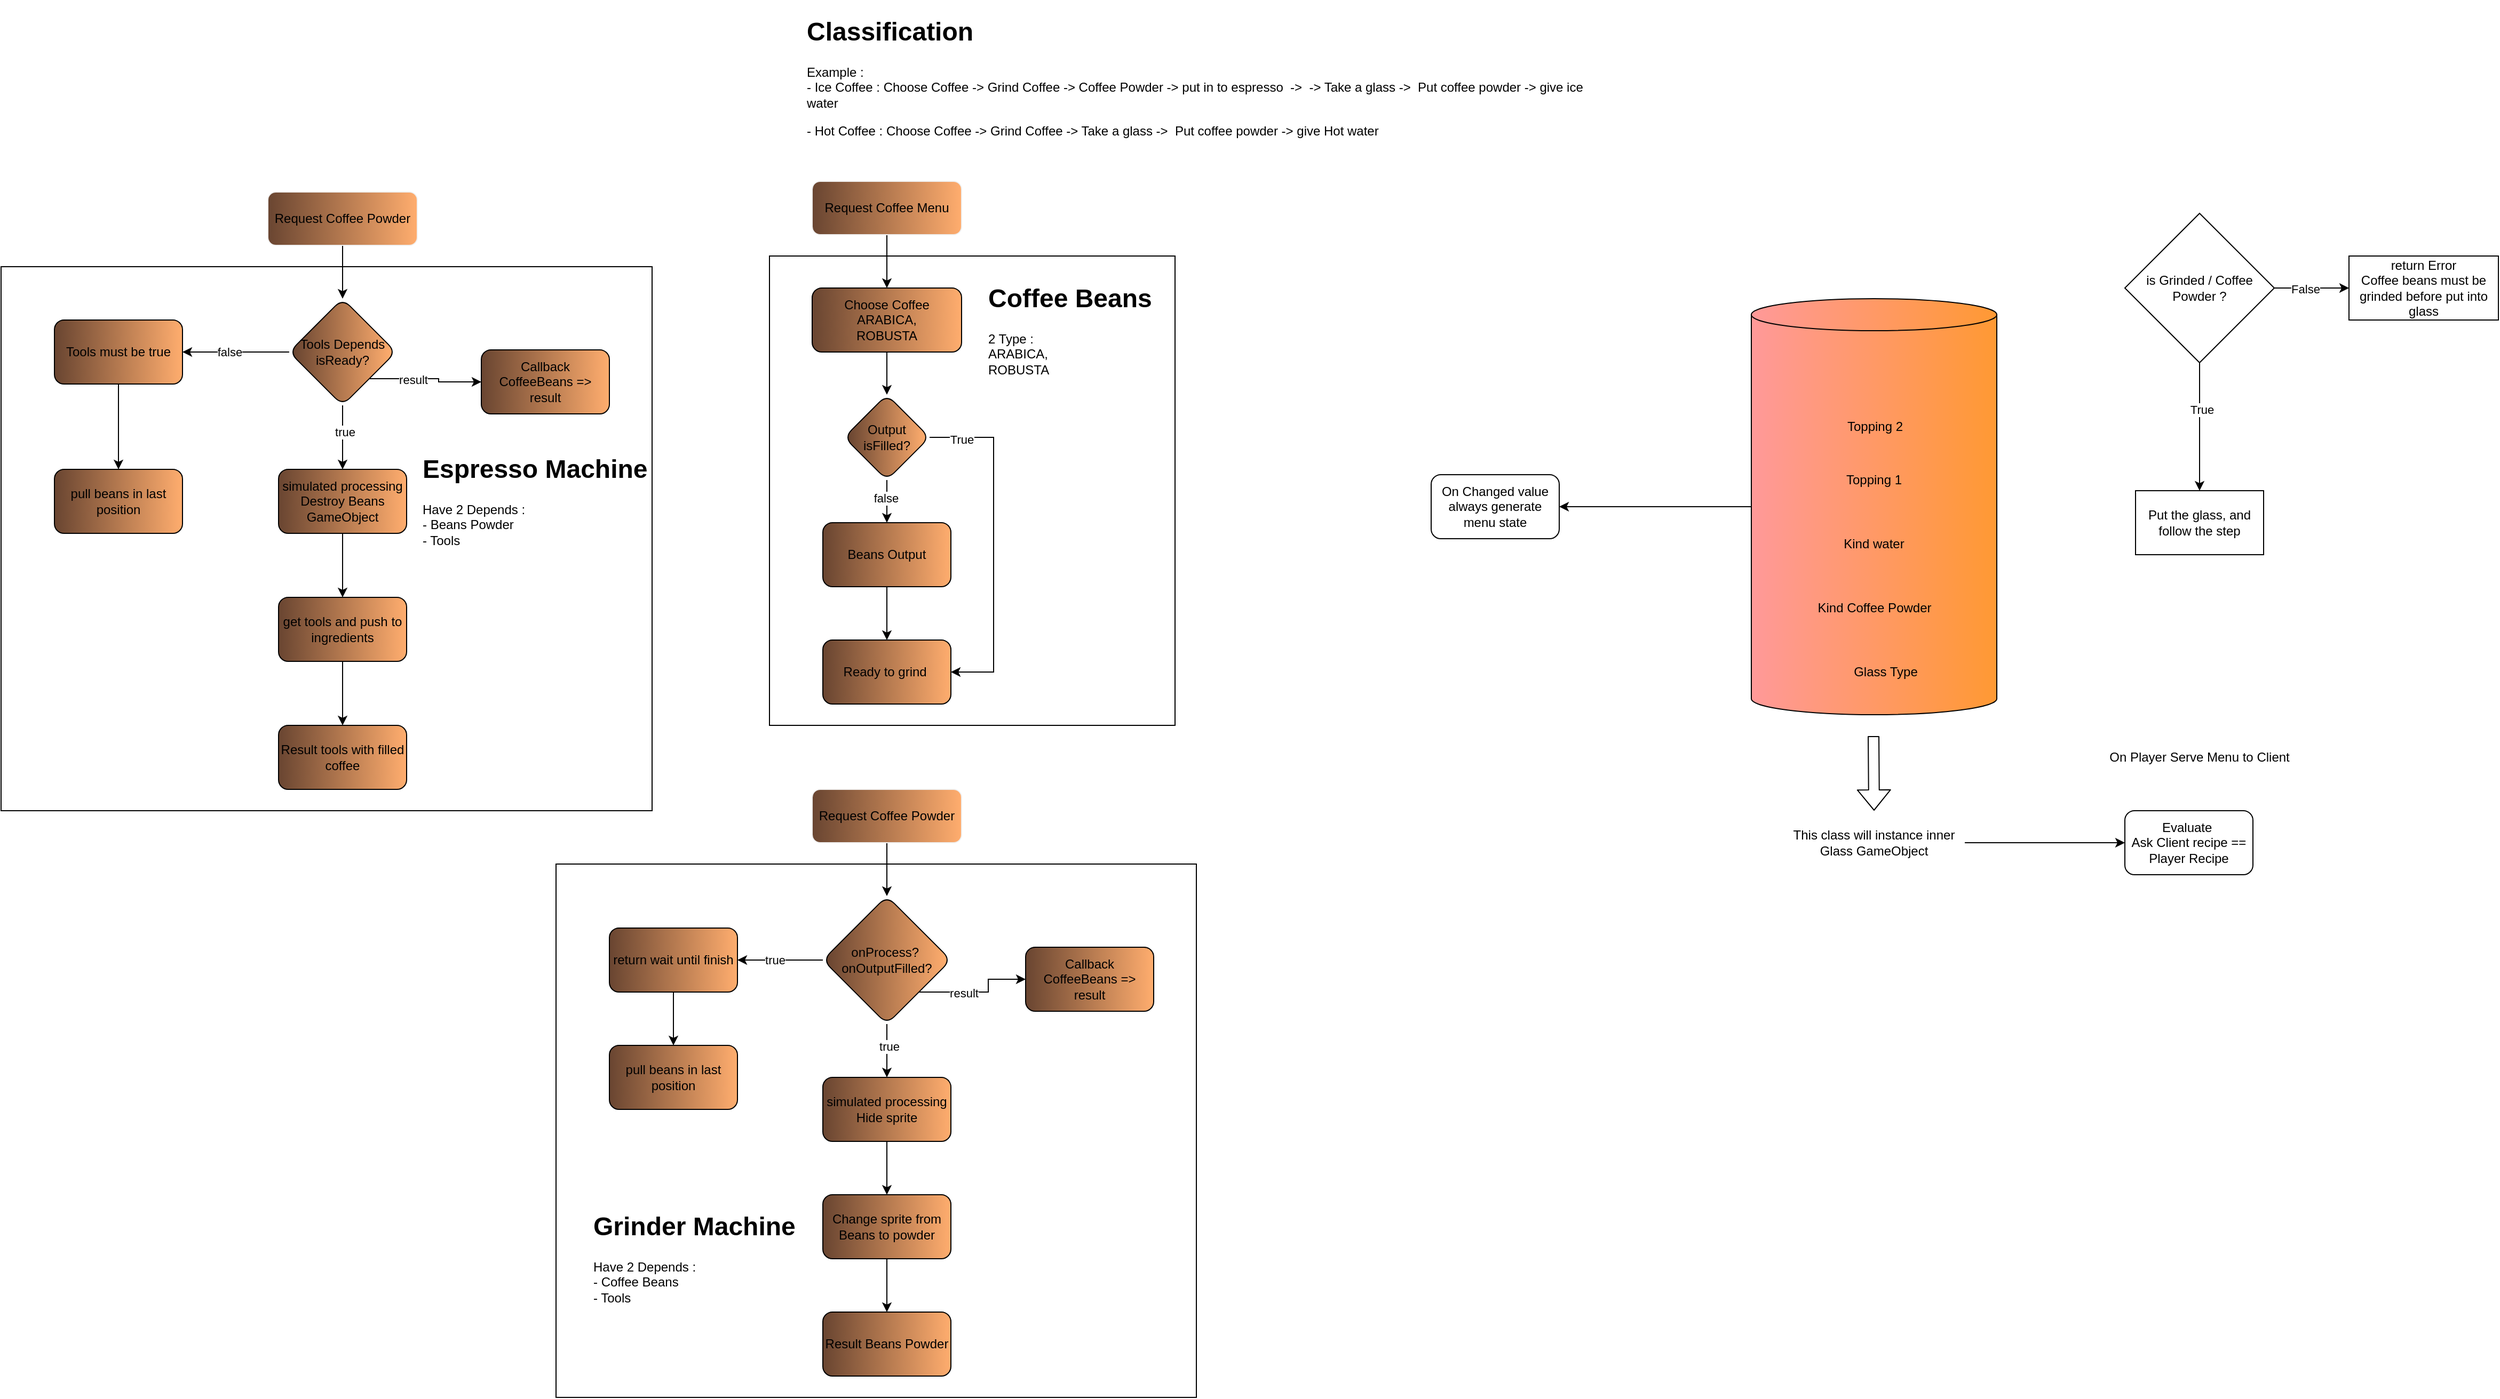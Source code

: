 <mxfile version="14.9.6" type="device"><diagram id="chTrPEt0-uAZ_VDFvn5O" name="Page-1"><mxGraphModel dx="2683" dy="624" grid="1" gridSize="10" guides="1" tooltips="1" connect="1" arrows="1" fold="1" page="1" pageScale="1" pageWidth="850" pageHeight="1100" math="0" shadow="0"><root><mxCell id="0"/><mxCell id="1" parent="0"/><mxCell id="ARhvlk_ndTlMHeD3g9b5-39" value="" style="rounded=0;whiteSpace=wrap;html=1;gradientDirection=west;" vertex="1" parent="1"><mxGeometry x="-830" y="250" width="380" height="440" as="geometry"/></mxCell><mxCell id="ARhvlk_ndTlMHeD3g9b5-1" value="&lt;h1&gt;Classification&lt;/h1&gt;&lt;p&gt;Example :&amp;nbsp;&lt;br&gt;- Ice Coffee : Choose Coffee -&amp;gt; Grind Coffee -&amp;gt; Coffee Powder -&amp;gt; put in to espresso&amp;nbsp; -&amp;gt;&amp;nbsp; -&amp;gt; Take a glass -&amp;gt;&amp;nbsp; Put coffee powder -&amp;gt; give ice water&lt;/p&gt;&lt;p&gt;- Hot Coffee : Choose Coffee -&amp;gt; Grind Coffee -&amp;gt; Take a glass -&amp;gt;&amp;nbsp; Put coffee powder -&amp;gt; give Hot water&lt;br&gt;&lt;/p&gt;" style="text;html=1;strokeColor=none;fillColor=none;spacing=5;spacingTop=-20;whiteSpace=wrap;overflow=hidden;rounded=0;" vertex="1" parent="1"><mxGeometry x="-800" y="20" width="750" height="120" as="geometry"/></mxCell><mxCell id="ARhvlk_ndTlMHeD3g9b5-26" style="edgeStyle=orthogonalEdgeStyle;rounded=0;orthogonalLoop=1;jettySize=auto;html=1;exitX=0;exitY=0.5;exitDx=0;exitDy=0;exitPerimeter=0;entryX=1;entryY=0.5;entryDx=0;entryDy=0;" edge="1" parent="1" source="ARhvlk_ndTlMHeD3g9b5-2" target="ARhvlk_ndTlMHeD3g9b5-24"><mxGeometry relative="1" as="geometry"/></mxCell><mxCell id="ARhvlk_ndTlMHeD3g9b5-2" value="" style="shape=cylinder3;whiteSpace=wrap;html=1;boundedLbl=1;backgroundOutline=1;size=15;gradientDirection=west;gradientColor=#FF9999;fillColor=#FF9933;" vertex="1" parent="1"><mxGeometry x="90" y="290" width="230" height="390" as="geometry"/></mxCell><mxCell id="ARhvlk_ndTlMHeD3g9b5-3" value="Kind Coffee Powder" style="text;html=1;strokeColor=none;fillColor=none;align=center;verticalAlign=middle;whiteSpace=wrap;rounded=0;" vertex="1" parent="1"><mxGeometry x="142.5" y="570" width="125" height="20" as="geometry"/></mxCell><mxCell id="ARhvlk_ndTlMHeD3g9b5-4" value="Kind water" style="text;html=1;strokeColor=none;fillColor=none;align=center;verticalAlign=middle;whiteSpace=wrap;rounded=0;" vertex="1" parent="1"><mxGeometry x="160" y="510" width="90" height="20" as="geometry"/></mxCell><mxCell id="ARhvlk_ndTlMHeD3g9b5-5" value="Glass Type" style="text;html=1;strokeColor=none;fillColor=none;align=center;verticalAlign=middle;whiteSpace=wrap;rounded=0;" vertex="1" parent="1"><mxGeometry x="169" y="630" width="94" height="20" as="geometry"/></mxCell><mxCell id="ARhvlk_ndTlMHeD3g9b5-12" value="" style="edgeStyle=orthogonalEdgeStyle;rounded=0;orthogonalLoop=1;jettySize=auto;html=1;" edge="1" parent="1" source="ARhvlk_ndTlMHeD3g9b5-10" target="ARhvlk_ndTlMHeD3g9b5-11"><mxGeometry relative="1" as="geometry"/></mxCell><mxCell id="ARhvlk_ndTlMHeD3g9b5-13" value="False" style="edgeLabel;html=1;align=center;verticalAlign=middle;resizable=0;points=[];" vertex="1" connectable="0" parent="ARhvlk_ndTlMHeD3g9b5-12"><mxGeometry x="-0.171" y="-1" relative="1" as="geometry"><mxPoint as="offset"/></mxGeometry></mxCell><mxCell id="ARhvlk_ndTlMHeD3g9b5-15" value="" style="edgeStyle=orthogonalEdgeStyle;rounded=0;orthogonalLoop=1;jettySize=auto;html=1;" edge="1" parent="1" source="ARhvlk_ndTlMHeD3g9b5-10" target="ARhvlk_ndTlMHeD3g9b5-14"><mxGeometry relative="1" as="geometry"/></mxCell><mxCell id="ARhvlk_ndTlMHeD3g9b5-16" value="True" style="edgeLabel;html=1;align=center;verticalAlign=middle;resizable=0;points=[];" vertex="1" connectable="0" parent="ARhvlk_ndTlMHeD3g9b5-15"><mxGeometry x="-0.267" y="2" relative="1" as="geometry"><mxPoint as="offset"/></mxGeometry></mxCell><mxCell id="ARhvlk_ndTlMHeD3g9b5-10" value="&lt;span&gt;is Grinded / Coffee Powder ?&lt;/span&gt;" style="rhombus;whiteSpace=wrap;html=1;" vertex="1" parent="1"><mxGeometry x="440" y="210" width="140" height="140" as="geometry"/></mxCell><mxCell id="ARhvlk_ndTlMHeD3g9b5-11" value="return Error&lt;br&gt;Coffee beans must be grinded before put into glass" style="whiteSpace=wrap;html=1;" vertex="1" parent="1"><mxGeometry x="650" y="250" width="140" height="60" as="geometry"/></mxCell><mxCell id="ARhvlk_ndTlMHeD3g9b5-14" value="Put the glass, and follow the step" style="whiteSpace=wrap;html=1;" vertex="1" parent="1"><mxGeometry x="450" y="470" width="120" height="60" as="geometry"/></mxCell><mxCell id="ARhvlk_ndTlMHeD3g9b5-17" value="" style="shape=flexArrow;endArrow=classic;html=1;" edge="1" parent="1"><mxGeometry width="50" height="50" relative="1" as="geometry"><mxPoint x="204.5" y="700" as="sourcePoint"/><mxPoint x="205" y="770" as="targetPoint"/></mxGeometry></mxCell><mxCell id="ARhvlk_ndTlMHeD3g9b5-22" style="edgeStyle=orthogonalEdgeStyle;rounded=0;orthogonalLoop=1;jettySize=auto;html=1;" edge="1" parent="1" source="ARhvlk_ndTlMHeD3g9b5-18" target="ARhvlk_ndTlMHeD3g9b5-21"><mxGeometry relative="1" as="geometry"/></mxCell><mxCell id="ARhvlk_ndTlMHeD3g9b5-18" value="This class will instance inner Glass GameObject" style="text;html=1;strokeColor=none;fillColor=none;align=center;verticalAlign=middle;whiteSpace=wrap;rounded=0;" vertex="1" parent="1"><mxGeometry x="120" y="790" width="170" height="20" as="geometry"/></mxCell><mxCell id="ARhvlk_ndTlMHeD3g9b5-19" value="Topping 1" style="text;html=1;strokeColor=none;fillColor=none;align=center;verticalAlign=middle;whiteSpace=wrap;rounded=0;" vertex="1" parent="1"><mxGeometry x="160" y="450" width="90" height="20" as="geometry"/></mxCell><mxCell id="ARhvlk_ndTlMHeD3g9b5-20" value="Topping 2" style="text;html=1;strokeColor=none;fillColor=none;align=center;verticalAlign=middle;whiteSpace=wrap;rounded=0;" vertex="1" parent="1"><mxGeometry x="161" y="400" width="90" height="20" as="geometry"/></mxCell><mxCell id="ARhvlk_ndTlMHeD3g9b5-21" value="Evaluate&amp;nbsp;&lt;br&gt;Ask Client recipe == Player Recipe" style="rounded=1;whiteSpace=wrap;html=1;" vertex="1" parent="1"><mxGeometry x="440" y="770" width="120" height="60" as="geometry"/></mxCell><mxCell id="ARhvlk_ndTlMHeD3g9b5-23" value="On Player Serve Menu to Client" style="text;html=1;strokeColor=none;fillColor=none;align=center;verticalAlign=middle;whiteSpace=wrap;rounded=0;" vertex="1" parent="1"><mxGeometry x="415" y="710" width="190" height="20" as="geometry"/></mxCell><mxCell id="ARhvlk_ndTlMHeD3g9b5-24" value="" style="rounded=1;whiteSpace=wrap;html=1;" vertex="1" parent="1"><mxGeometry x="-210" y="455" width="120" height="60" as="geometry"/></mxCell><mxCell id="ARhvlk_ndTlMHeD3g9b5-27" value="On Changed value always generate menu state" style="text;html=1;strokeColor=none;fillColor=none;align=center;verticalAlign=middle;whiteSpace=wrap;rounded=0;" vertex="1" parent="1"><mxGeometry x="-210" y="475" width="120" height="20" as="geometry"/></mxCell><mxCell id="ARhvlk_ndTlMHeD3g9b5-32" value="" style="edgeStyle=orthogonalEdgeStyle;rounded=0;orthogonalLoop=1;jettySize=auto;html=1;" edge="1" parent="1" source="ARhvlk_ndTlMHeD3g9b5-30" target="ARhvlk_ndTlMHeD3g9b5-31"><mxGeometry relative="1" as="geometry"/></mxCell><mxCell id="ARhvlk_ndTlMHeD3g9b5-30" value="Request Coffee Menu" style="rounded=1;whiteSpace=wrap;html=1;strokeColor=#f0f0f0;gradientDirection=west;fillColor=#FFAD6E;gradientColor=#694531;" vertex="1" parent="1"><mxGeometry x="-790" y="180" width="140" height="50" as="geometry"/></mxCell><mxCell id="ARhvlk_ndTlMHeD3g9b5-41" value="" style="edgeStyle=orthogonalEdgeStyle;rounded=0;orthogonalLoop=1;jettySize=auto;html=1;" edge="1" parent="1" source="ARhvlk_ndTlMHeD3g9b5-31" target="ARhvlk_ndTlMHeD3g9b5-40"><mxGeometry relative="1" as="geometry"/></mxCell><mxCell id="ARhvlk_ndTlMHeD3g9b5-31" value="Choose Coffee&lt;br&gt;ARABICA,&lt;br&gt;ROBUSTA" style="whiteSpace=wrap;html=1;rounded=1;fillColor=#FFAD6E;gradientColor=#694531;gradientDirection=west;" vertex="1" parent="1"><mxGeometry x="-790" y="280" width="140" height="60" as="geometry"/></mxCell><mxCell id="ARhvlk_ndTlMHeD3g9b5-45" style="edgeStyle=orthogonalEdgeStyle;rounded=0;orthogonalLoop=1;jettySize=auto;html=1;entryX=0.5;entryY=0;entryDx=0;entryDy=0;" edge="1" parent="1" source="ARhvlk_ndTlMHeD3g9b5-33" target="ARhvlk_ndTlMHeD3g9b5-37"><mxGeometry relative="1" as="geometry"/></mxCell><mxCell id="ARhvlk_ndTlMHeD3g9b5-33" value="Beans Output" style="whiteSpace=wrap;html=1;rounded=1;fillColor=#FFAD6E;gradientColor=#694531;gradientDirection=west;" vertex="1" parent="1"><mxGeometry x="-780" y="500" width="120" height="60" as="geometry"/></mxCell><mxCell id="ARhvlk_ndTlMHeD3g9b5-37" value="Ready to grind&amp;nbsp;" style="whiteSpace=wrap;html=1;rounded=1;fillColor=#FFAD6E;gradientColor=#694531;gradientDirection=west;" vertex="1" parent="1"><mxGeometry x="-780" y="610" width="120" height="60" as="geometry"/></mxCell><mxCell id="ARhvlk_ndTlMHeD3g9b5-44" style="edgeStyle=orthogonalEdgeStyle;rounded=0;orthogonalLoop=1;jettySize=auto;html=1;entryX=0.5;entryY=0;entryDx=0;entryDy=0;" edge="1" parent="1" source="ARhvlk_ndTlMHeD3g9b5-40" target="ARhvlk_ndTlMHeD3g9b5-33"><mxGeometry relative="1" as="geometry"/></mxCell><mxCell id="ARhvlk_ndTlMHeD3g9b5-48" value="false" style="edgeLabel;html=1;align=center;verticalAlign=middle;resizable=0;points=[];" vertex="1" connectable="0" parent="ARhvlk_ndTlMHeD3g9b5-44"><mxGeometry x="-0.158" y="-1" relative="1" as="geometry"><mxPoint as="offset"/></mxGeometry></mxCell><mxCell id="ARhvlk_ndTlMHeD3g9b5-46" style="edgeStyle=orthogonalEdgeStyle;rounded=0;orthogonalLoop=1;jettySize=auto;html=1;entryX=1;entryY=0.5;entryDx=0;entryDy=0;" edge="1" parent="1" source="ARhvlk_ndTlMHeD3g9b5-40" target="ARhvlk_ndTlMHeD3g9b5-37"><mxGeometry relative="1" as="geometry"><Array as="points"><mxPoint x="-620" y="420"/><mxPoint x="-620" y="640"/></Array></mxGeometry></mxCell><mxCell id="ARhvlk_ndTlMHeD3g9b5-47" value="True" style="edgeLabel;html=1;align=center;verticalAlign=middle;resizable=0;points=[];" vertex="1" connectable="0" parent="ARhvlk_ndTlMHeD3g9b5-46"><mxGeometry x="-0.816" y="-2" relative="1" as="geometry"><mxPoint as="offset"/></mxGeometry></mxCell><mxCell id="ARhvlk_ndTlMHeD3g9b5-40" value="Output isFilled?" style="rhombus;whiteSpace=wrap;html=1;rounded=1;fillColor=#FFAD6E;gradientColor=#694531;gradientDirection=west;" vertex="1" parent="1"><mxGeometry x="-760" y="380" width="80" height="80" as="geometry"/></mxCell><mxCell id="ARhvlk_ndTlMHeD3g9b5-49" value="&lt;h1&gt;Coffee Beans&lt;/h1&gt;&lt;p&gt;2 Type :&amp;nbsp;&lt;br&gt;ARABICA,&lt;br&gt;ROBUSTA&lt;/p&gt;" style="text;html=1;strokeColor=none;fillColor=none;spacing=5;spacingTop=-20;whiteSpace=wrap;overflow=hidden;rounded=0;" vertex="1" parent="1"><mxGeometry x="-630" y="270" width="190" height="120" as="geometry"/></mxCell><mxCell id="ARhvlk_ndTlMHeD3g9b5-50" value="" style="rounded=0;whiteSpace=wrap;html=1;gradientDirection=west;" vertex="1" parent="1"><mxGeometry x="-1030" y="820" width="600" height="500" as="geometry"/></mxCell><mxCell id="ARhvlk_ndTlMHeD3g9b5-64" style="edgeStyle=orthogonalEdgeStyle;rounded=0;orthogonalLoop=1;jettySize=auto;html=1;entryX=0.5;entryY=0;entryDx=0;entryDy=0;" edge="1" parent="1" source="ARhvlk_ndTlMHeD3g9b5-52" target="ARhvlk_ndTlMHeD3g9b5-62"><mxGeometry relative="1" as="geometry"/></mxCell><mxCell id="ARhvlk_ndTlMHeD3g9b5-52" value="Request Coffee Powder" style="rounded=1;whiteSpace=wrap;html=1;strokeColor=#f0f0f0;gradientDirection=west;fillColor=#FFAD6E;gradientColor=#694531;" vertex="1" parent="1"><mxGeometry x="-790" y="750" width="140" height="50" as="geometry"/></mxCell><mxCell id="ARhvlk_ndTlMHeD3g9b5-66" value="" style="edgeStyle=orthogonalEdgeStyle;rounded=0;orthogonalLoop=1;jettySize=auto;html=1;" edge="1" parent="1" source="ARhvlk_ndTlMHeD3g9b5-62" target="ARhvlk_ndTlMHeD3g9b5-65"><mxGeometry relative="1" as="geometry"/></mxCell><mxCell id="ARhvlk_ndTlMHeD3g9b5-73" value="true" style="edgeLabel;html=1;align=center;verticalAlign=middle;resizable=0;points=[];" vertex="1" connectable="0" parent="ARhvlk_ndTlMHeD3g9b5-66"><mxGeometry x="-0.161" y="2" relative="1" as="geometry"><mxPoint as="offset"/></mxGeometry></mxCell><mxCell id="ARhvlk_ndTlMHeD3g9b5-71" style="edgeStyle=orthogonalEdgeStyle;rounded=0;orthogonalLoop=1;jettySize=auto;html=1;exitX=1;exitY=1;exitDx=0;exitDy=0;entryX=0;entryY=0.5;entryDx=0;entryDy=0;" edge="1" parent="1" source="ARhvlk_ndTlMHeD3g9b5-62" target="ARhvlk_ndTlMHeD3g9b5-69"><mxGeometry relative="1" as="geometry"/></mxCell><mxCell id="ARhvlk_ndTlMHeD3g9b5-72" value="result" style="edgeLabel;html=1;align=center;verticalAlign=middle;resizable=0;points=[];" vertex="1" connectable="0" parent="ARhvlk_ndTlMHeD3g9b5-71"><mxGeometry x="-0.253" y="-1" relative="1" as="geometry"><mxPoint as="offset"/></mxGeometry></mxCell><mxCell id="ARhvlk_ndTlMHeD3g9b5-78" value="" style="edgeStyle=orthogonalEdgeStyle;rounded=0;orthogonalLoop=1;jettySize=auto;html=1;" edge="1" parent="1" source="ARhvlk_ndTlMHeD3g9b5-62" target="ARhvlk_ndTlMHeD3g9b5-77"><mxGeometry relative="1" as="geometry"/></mxCell><mxCell id="ARhvlk_ndTlMHeD3g9b5-79" value="true" style="edgeLabel;html=1;align=center;verticalAlign=middle;resizable=0;points=[];" vertex="1" connectable="0" parent="ARhvlk_ndTlMHeD3g9b5-78"><mxGeometry x="0.133" relative="1" as="geometry"><mxPoint as="offset"/></mxGeometry></mxCell><mxCell id="ARhvlk_ndTlMHeD3g9b5-62" value="onProcess?&amp;nbsp;&lt;br&gt;onOutputFilled?" style="rhombus;whiteSpace=wrap;html=1;rounded=1;fillColor=#FFAD6E;gradientColor=#694531;gradientDirection=west;" vertex="1" parent="1"><mxGeometry x="-780" y="850" width="120" height="120" as="geometry"/></mxCell><mxCell id="ARhvlk_ndTlMHeD3g9b5-63" value="&lt;h1&gt;Grinder Machine&lt;/h1&gt;&lt;p&gt;Have 2 Depends :&lt;br&gt;- Coffee Beans&lt;br&gt;- Tools&lt;/p&gt;" style="text;html=1;strokeColor=none;fillColor=none;spacing=5;spacingTop=-20;whiteSpace=wrap;overflow=hidden;rounded=0;" vertex="1" parent="1"><mxGeometry x="-1000" y="1140" width="200" height="120" as="geometry"/></mxCell><mxCell id="ARhvlk_ndTlMHeD3g9b5-76" value="" style="edgeStyle=orthogonalEdgeStyle;rounded=0;orthogonalLoop=1;jettySize=auto;html=1;" edge="1" parent="1" source="ARhvlk_ndTlMHeD3g9b5-65" target="ARhvlk_ndTlMHeD3g9b5-75"><mxGeometry relative="1" as="geometry"/></mxCell><mxCell id="ARhvlk_ndTlMHeD3g9b5-65" value="simulated processing&lt;br&gt;Hide sprite" style="whiteSpace=wrap;html=1;rounded=1;fillColor=#FFAD6E;gradientColor=#694531;gradientDirection=west;" vertex="1" parent="1"><mxGeometry x="-780" y="1020" width="120" height="60" as="geometry"/></mxCell><mxCell id="ARhvlk_ndTlMHeD3g9b5-69" value="Callback CoffeeBeans =&amp;gt; result" style="whiteSpace=wrap;html=1;rounded=1;fillColor=#FFAD6E;gradientColor=#694531;gradientDirection=west;" vertex="1" parent="1"><mxGeometry x="-590" y="898" width="120" height="60" as="geometry"/></mxCell><mxCell id="ARhvlk_ndTlMHeD3g9b5-104" value="" style="edgeStyle=orthogonalEdgeStyle;rounded=0;orthogonalLoop=1;jettySize=auto;html=1;" edge="1" parent="1" source="ARhvlk_ndTlMHeD3g9b5-75" target="ARhvlk_ndTlMHeD3g9b5-103"><mxGeometry relative="1" as="geometry"/></mxCell><mxCell id="ARhvlk_ndTlMHeD3g9b5-75" value="Change sprite from Beans to powder" style="whiteSpace=wrap;html=1;rounded=1;fillColor=#FFAD6E;gradientColor=#694531;gradientDirection=west;" vertex="1" parent="1"><mxGeometry x="-780" y="1130" width="120" height="60" as="geometry"/></mxCell><mxCell id="ARhvlk_ndTlMHeD3g9b5-81" style="edgeStyle=orthogonalEdgeStyle;rounded=0;orthogonalLoop=1;jettySize=auto;html=1;entryX=0.5;entryY=0;entryDx=0;entryDy=0;" edge="1" parent="1" source="ARhvlk_ndTlMHeD3g9b5-77" target="ARhvlk_ndTlMHeD3g9b5-80"><mxGeometry relative="1" as="geometry"/></mxCell><mxCell id="ARhvlk_ndTlMHeD3g9b5-77" value="return wait until finish" style="rounded=1;whiteSpace=wrap;html=1;fillColor=#FFAD6E;gradientColor=#694531;gradientDirection=west;" vertex="1" parent="1"><mxGeometry x="-980" y="880" width="120" height="60" as="geometry"/></mxCell><mxCell id="ARhvlk_ndTlMHeD3g9b5-80" value="pull beans in last position" style="rounded=1;whiteSpace=wrap;html=1;fillColor=#FFAD6E;gradientColor=#694531;gradientDirection=west;" vertex="1" parent="1"><mxGeometry x="-980" y="990" width="120" height="60" as="geometry"/></mxCell><mxCell id="ARhvlk_ndTlMHeD3g9b5-84" value="" style="rounded=0;whiteSpace=wrap;html=1;gradientDirection=west;" vertex="1" parent="1"><mxGeometry x="-1550" y="260" width="610" height="510" as="geometry"/></mxCell><mxCell id="ARhvlk_ndTlMHeD3g9b5-85" style="edgeStyle=orthogonalEdgeStyle;rounded=0;orthogonalLoop=1;jettySize=auto;html=1;entryX=0.5;entryY=0;entryDx=0;entryDy=0;" edge="1" parent="1" source="ARhvlk_ndTlMHeD3g9b5-86" target="ARhvlk_ndTlMHeD3g9b5-93"><mxGeometry relative="1" as="geometry"/></mxCell><mxCell id="ARhvlk_ndTlMHeD3g9b5-86" value="Request Coffee Powder" style="rounded=1;whiteSpace=wrap;html=1;strokeColor=#f0f0f0;gradientDirection=west;fillColor=#FFAD6E;gradientColor=#694531;" vertex="1" parent="1"><mxGeometry x="-1300" y="190" width="140" height="50" as="geometry"/></mxCell><mxCell id="ARhvlk_ndTlMHeD3g9b5-87" value="" style="edgeStyle=orthogonalEdgeStyle;rounded=0;orthogonalLoop=1;jettySize=auto;html=1;" edge="1" parent="1" source="ARhvlk_ndTlMHeD3g9b5-93" target="ARhvlk_ndTlMHeD3g9b5-96"><mxGeometry relative="1" as="geometry"/></mxCell><mxCell id="ARhvlk_ndTlMHeD3g9b5-88" value="true" style="edgeLabel;html=1;align=center;verticalAlign=middle;resizable=0;points=[];" vertex="1" connectable="0" parent="ARhvlk_ndTlMHeD3g9b5-87"><mxGeometry x="-0.161" y="2" relative="1" as="geometry"><mxPoint as="offset"/></mxGeometry></mxCell><mxCell id="ARhvlk_ndTlMHeD3g9b5-89" style="edgeStyle=orthogonalEdgeStyle;rounded=0;orthogonalLoop=1;jettySize=auto;html=1;exitX=1;exitY=1;exitDx=0;exitDy=0;entryX=0;entryY=0.5;entryDx=0;entryDy=0;" edge="1" parent="1" source="ARhvlk_ndTlMHeD3g9b5-93" target="ARhvlk_ndTlMHeD3g9b5-97"><mxGeometry relative="1" as="geometry"/></mxCell><mxCell id="ARhvlk_ndTlMHeD3g9b5-90" value="result" style="edgeLabel;html=1;align=center;verticalAlign=middle;resizable=0;points=[];" vertex="1" connectable="0" parent="ARhvlk_ndTlMHeD3g9b5-89"><mxGeometry x="-0.253" y="-1" relative="1" as="geometry"><mxPoint as="offset"/></mxGeometry></mxCell><mxCell id="ARhvlk_ndTlMHeD3g9b5-91" value="" style="edgeStyle=orthogonalEdgeStyle;rounded=0;orthogonalLoop=1;jettySize=auto;html=1;" edge="1" parent="1" source="ARhvlk_ndTlMHeD3g9b5-93" target="ARhvlk_ndTlMHeD3g9b5-100"><mxGeometry relative="1" as="geometry"/></mxCell><mxCell id="ARhvlk_ndTlMHeD3g9b5-92" value="false" style="edgeLabel;html=1;align=center;verticalAlign=middle;resizable=0;points=[];" vertex="1" connectable="0" parent="ARhvlk_ndTlMHeD3g9b5-91"><mxGeometry x="0.133" relative="1" as="geometry"><mxPoint as="offset"/></mxGeometry></mxCell><mxCell id="ARhvlk_ndTlMHeD3g9b5-93" value="Tools Depends&lt;br&gt;isReady?" style="rhombus;whiteSpace=wrap;html=1;rounded=1;fillColor=#FFAD6E;gradientColor=#694531;gradientDirection=west;" vertex="1" parent="1"><mxGeometry x="-1280" y="290" width="100" height="100" as="geometry"/></mxCell><mxCell id="ARhvlk_ndTlMHeD3g9b5-94" value="&lt;h1&gt;Espresso Machine&lt;/h1&gt;&lt;p&gt;Have 2 Depends :&lt;br&gt;- Beans Powder&lt;br&gt;- Tools&lt;/p&gt;" style="text;html=1;strokeColor=none;fillColor=none;spacing=5;spacingTop=-20;whiteSpace=wrap;overflow=hidden;rounded=0;" vertex="1" parent="1"><mxGeometry x="-1160" y="430" width="220" height="120" as="geometry"/></mxCell><mxCell id="ARhvlk_ndTlMHeD3g9b5-95" value="" style="edgeStyle=orthogonalEdgeStyle;rounded=0;orthogonalLoop=1;jettySize=auto;html=1;" edge="1" parent="1" source="ARhvlk_ndTlMHeD3g9b5-96" target="ARhvlk_ndTlMHeD3g9b5-98"><mxGeometry relative="1" as="geometry"/></mxCell><mxCell id="ARhvlk_ndTlMHeD3g9b5-96" value="simulated processing&lt;br&gt;Destroy Beans GameObject" style="whiteSpace=wrap;html=1;rounded=1;fillColor=#FFAD6E;gradientColor=#694531;gradientDirection=west;" vertex="1" parent="1"><mxGeometry x="-1290" y="450" width="120" height="60" as="geometry"/></mxCell><mxCell id="ARhvlk_ndTlMHeD3g9b5-97" value="Callback CoffeeBeans =&amp;gt; result" style="whiteSpace=wrap;html=1;rounded=1;fillColor=#FFAD6E;gradientColor=#694531;gradientDirection=west;" vertex="1" parent="1"><mxGeometry x="-1100" y="338" width="120" height="60" as="geometry"/></mxCell><mxCell id="ARhvlk_ndTlMHeD3g9b5-107" value="" style="edgeStyle=orthogonalEdgeStyle;rounded=0;orthogonalLoop=1;jettySize=auto;html=1;" edge="1" parent="1" source="ARhvlk_ndTlMHeD3g9b5-98" target="ARhvlk_ndTlMHeD3g9b5-106"><mxGeometry relative="1" as="geometry"/></mxCell><mxCell id="ARhvlk_ndTlMHeD3g9b5-98" value="get tools and push to ingredients" style="whiteSpace=wrap;html=1;rounded=1;fillColor=#FFAD6E;gradientColor=#694531;gradientDirection=west;" vertex="1" parent="1"><mxGeometry x="-1290" y="570" width="120" height="60" as="geometry"/></mxCell><mxCell id="ARhvlk_ndTlMHeD3g9b5-99" style="edgeStyle=orthogonalEdgeStyle;rounded=0;orthogonalLoop=1;jettySize=auto;html=1;entryX=0.5;entryY=0;entryDx=0;entryDy=0;" edge="1" parent="1" source="ARhvlk_ndTlMHeD3g9b5-100" target="ARhvlk_ndTlMHeD3g9b5-101"><mxGeometry relative="1" as="geometry"/></mxCell><mxCell id="ARhvlk_ndTlMHeD3g9b5-100" value="Tools must be true" style="rounded=1;whiteSpace=wrap;html=1;fillColor=#FFAD6E;gradientColor=#694531;gradientDirection=west;" vertex="1" parent="1"><mxGeometry x="-1500" y="310" width="120" height="60" as="geometry"/></mxCell><mxCell id="ARhvlk_ndTlMHeD3g9b5-101" value="pull beans in last position" style="rounded=1;whiteSpace=wrap;html=1;fillColor=#FFAD6E;gradientColor=#694531;gradientDirection=west;" vertex="1" parent="1"><mxGeometry x="-1500" y="450" width="120" height="60" as="geometry"/></mxCell><mxCell id="ARhvlk_ndTlMHeD3g9b5-103" value="Result Beans Powder" style="whiteSpace=wrap;html=1;rounded=1;fillColor=#FFAD6E;gradientColor=#694531;gradientDirection=west;" vertex="1" parent="1"><mxGeometry x="-780" y="1240" width="120" height="60" as="geometry"/></mxCell><mxCell id="ARhvlk_ndTlMHeD3g9b5-106" value="Result tools with filled coffee" style="whiteSpace=wrap;html=1;rounded=1;fillColor=#FFAD6E;gradientColor=#694531;gradientDirection=west;" vertex="1" parent="1"><mxGeometry x="-1290" y="690" width="120" height="60" as="geometry"/></mxCell></root></mxGraphModel></diagram></mxfile>